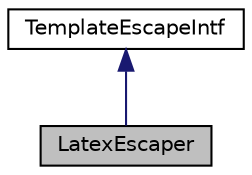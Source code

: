digraph "LatexEscaper"
{
 // INTERACTIVE_SVG=YES
 // LATEX_PDF_SIZE
  edge [fontname="Helvetica",fontsize="10",labelfontname="Helvetica",labelfontsize="10"];
  node [fontname="Helvetica",fontsize="10",shape=record];
  Node1 [label="LatexEscaper",height=0.2,width=0.4,color="black", fillcolor="grey75", style="filled", fontcolor="black",tooltip=" "];
  Node2 -> Node1 [dir="back",color="midnightblue",fontsize="10",style="solid",fontname="Helvetica"];
  Node2 [label="TemplateEscapeIntf",height=0.2,width=0.4,color="black", fillcolor="white", style="filled",URL="$d4/d9c/class_template_escape_intf.html",tooltip="Interface used to escape characters in a string"];
}
